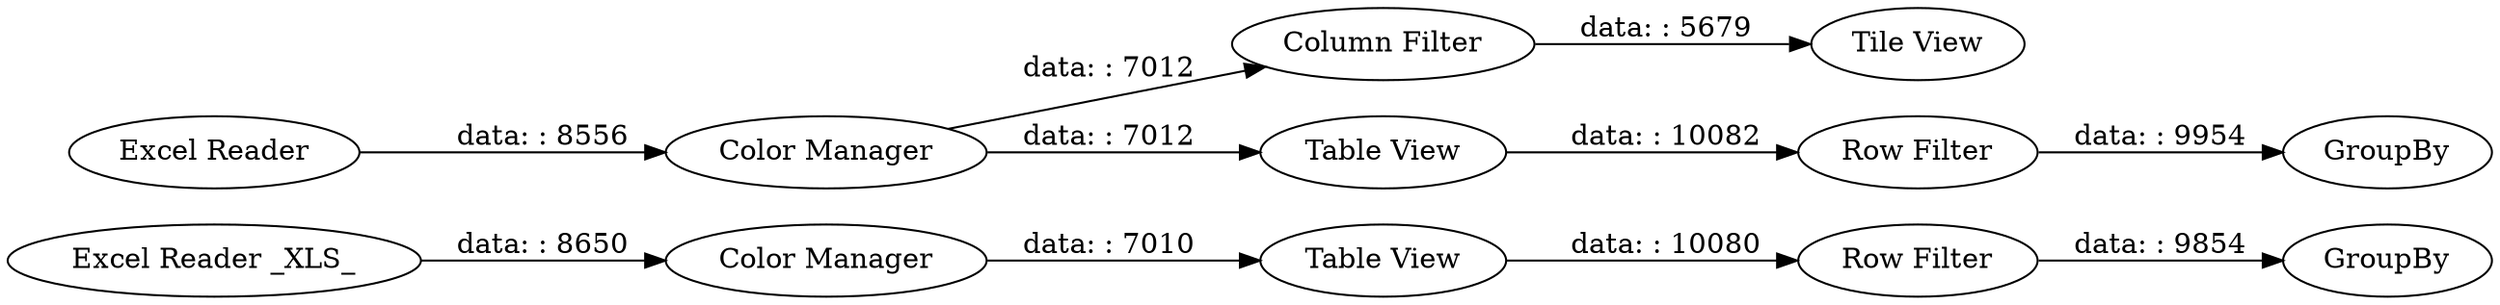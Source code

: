 digraph {
	"-8494897197929605483_25" [label=GroupBy]
	"-8494897197929605483_18" [label="Column Filter"]
	"-8494897197929605483_23" [label="Table View"]
	"-8494897197929605483_26" [label="Excel Reader"]
	"-8494897197929605483_15" [label="Table View"]
	"-8494897197929605483_16" [label="Row Filter"]
	"-8494897197929605483_17" [label="Tile View"]
	"-8494897197929605483_24" [label="Row Filter"]
	"-8494897197929605483_22" [label="Color Manager"]
	"-8494897197929605483_20" [label=GroupBy]
	"-8494897197929605483_21" [label="Excel Reader _XLS_"]
	"-8494897197929605483_14" [label="Color Manager"]
	"-8494897197929605483_24" -> "-8494897197929605483_25" [label="data: : 9854"]
	"-8494897197929605483_14" -> "-8494897197929605483_15" [label="data: : 7012"]
	"-8494897197929605483_16" -> "-8494897197929605483_20" [label="data: : 9954"]
	"-8494897197929605483_15" -> "-8494897197929605483_16" [label="data: : 10082"]
	"-8494897197929605483_26" -> "-8494897197929605483_14" [label="data: : 8556"]
	"-8494897197929605483_21" -> "-8494897197929605483_22" [label="data: : 8650"]
	"-8494897197929605483_22" -> "-8494897197929605483_23" [label="data: : 7010"]
	"-8494897197929605483_18" -> "-8494897197929605483_17" [label="data: : 5679"]
	"-8494897197929605483_14" -> "-8494897197929605483_18" [label="data: : 7012"]
	"-8494897197929605483_23" -> "-8494897197929605483_24" [label="data: : 10080"]
	rankdir=LR
}
